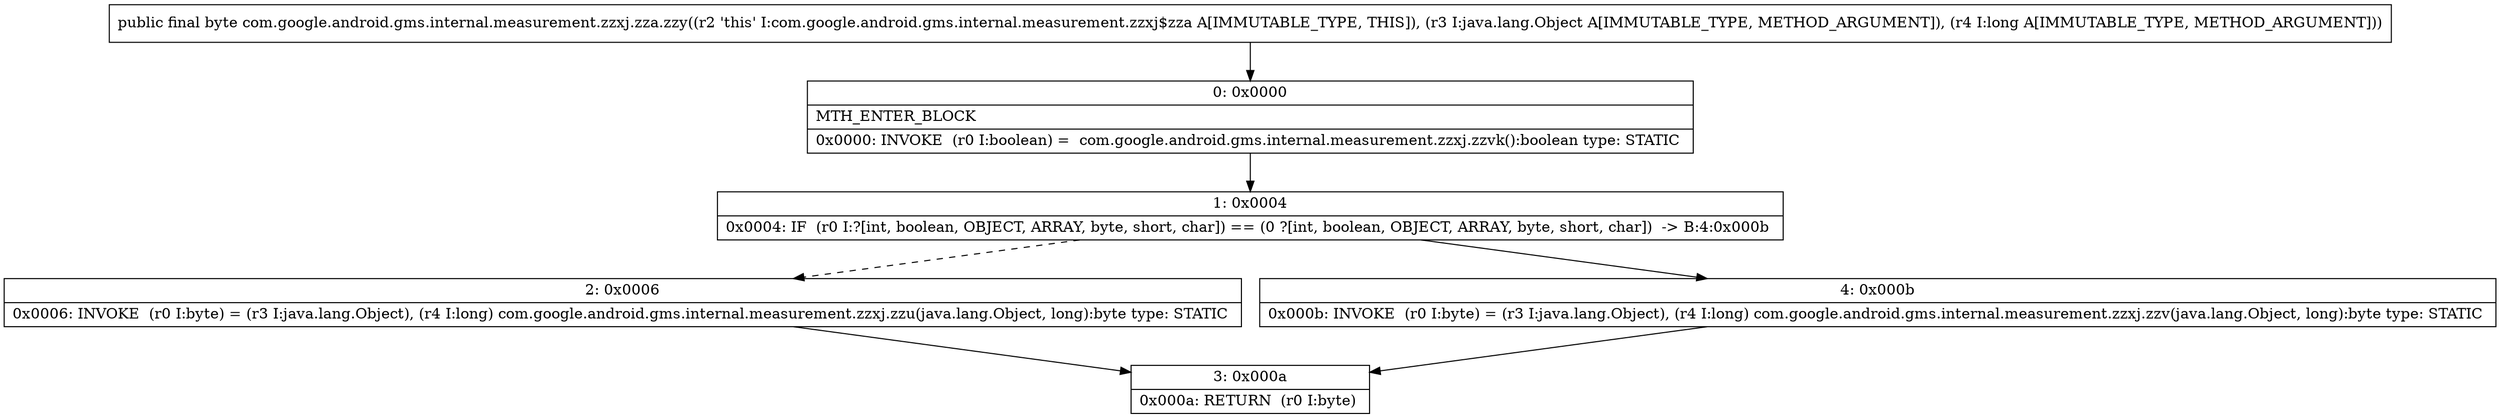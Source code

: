 digraph "CFG forcom.google.android.gms.internal.measurement.zzxj.zza.zzy(Ljava\/lang\/Object;J)B" {
Node_0 [shape=record,label="{0\:\ 0x0000|MTH_ENTER_BLOCK\l|0x0000: INVOKE  (r0 I:boolean) =  com.google.android.gms.internal.measurement.zzxj.zzvk():boolean type: STATIC \l}"];
Node_1 [shape=record,label="{1\:\ 0x0004|0x0004: IF  (r0 I:?[int, boolean, OBJECT, ARRAY, byte, short, char]) == (0 ?[int, boolean, OBJECT, ARRAY, byte, short, char])  \-\> B:4:0x000b \l}"];
Node_2 [shape=record,label="{2\:\ 0x0006|0x0006: INVOKE  (r0 I:byte) = (r3 I:java.lang.Object), (r4 I:long) com.google.android.gms.internal.measurement.zzxj.zzu(java.lang.Object, long):byte type: STATIC \l}"];
Node_3 [shape=record,label="{3\:\ 0x000a|0x000a: RETURN  (r0 I:byte) \l}"];
Node_4 [shape=record,label="{4\:\ 0x000b|0x000b: INVOKE  (r0 I:byte) = (r3 I:java.lang.Object), (r4 I:long) com.google.android.gms.internal.measurement.zzxj.zzv(java.lang.Object, long):byte type: STATIC \l}"];
MethodNode[shape=record,label="{public final byte com.google.android.gms.internal.measurement.zzxj.zza.zzy((r2 'this' I:com.google.android.gms.internal.measurement.zzxj$zza A[IMMUTABLE_TYPE, THIS]), (r3 I:java.lang.Object A[IMMUTABLE_TYPE, METHOD_ARGUMENT]), (r4 I:long A[IMMUTABLE_TYPE, METHOD_ARGUMENT])) }"];
MethodNode -> Node_0;
Node_0 -> Node_1;
Node_1 -> Node_2[style=dashed];
Node_1 -> Node_4;
Node_2 -> Node_3;
Node_4 -> Node_3;
}

